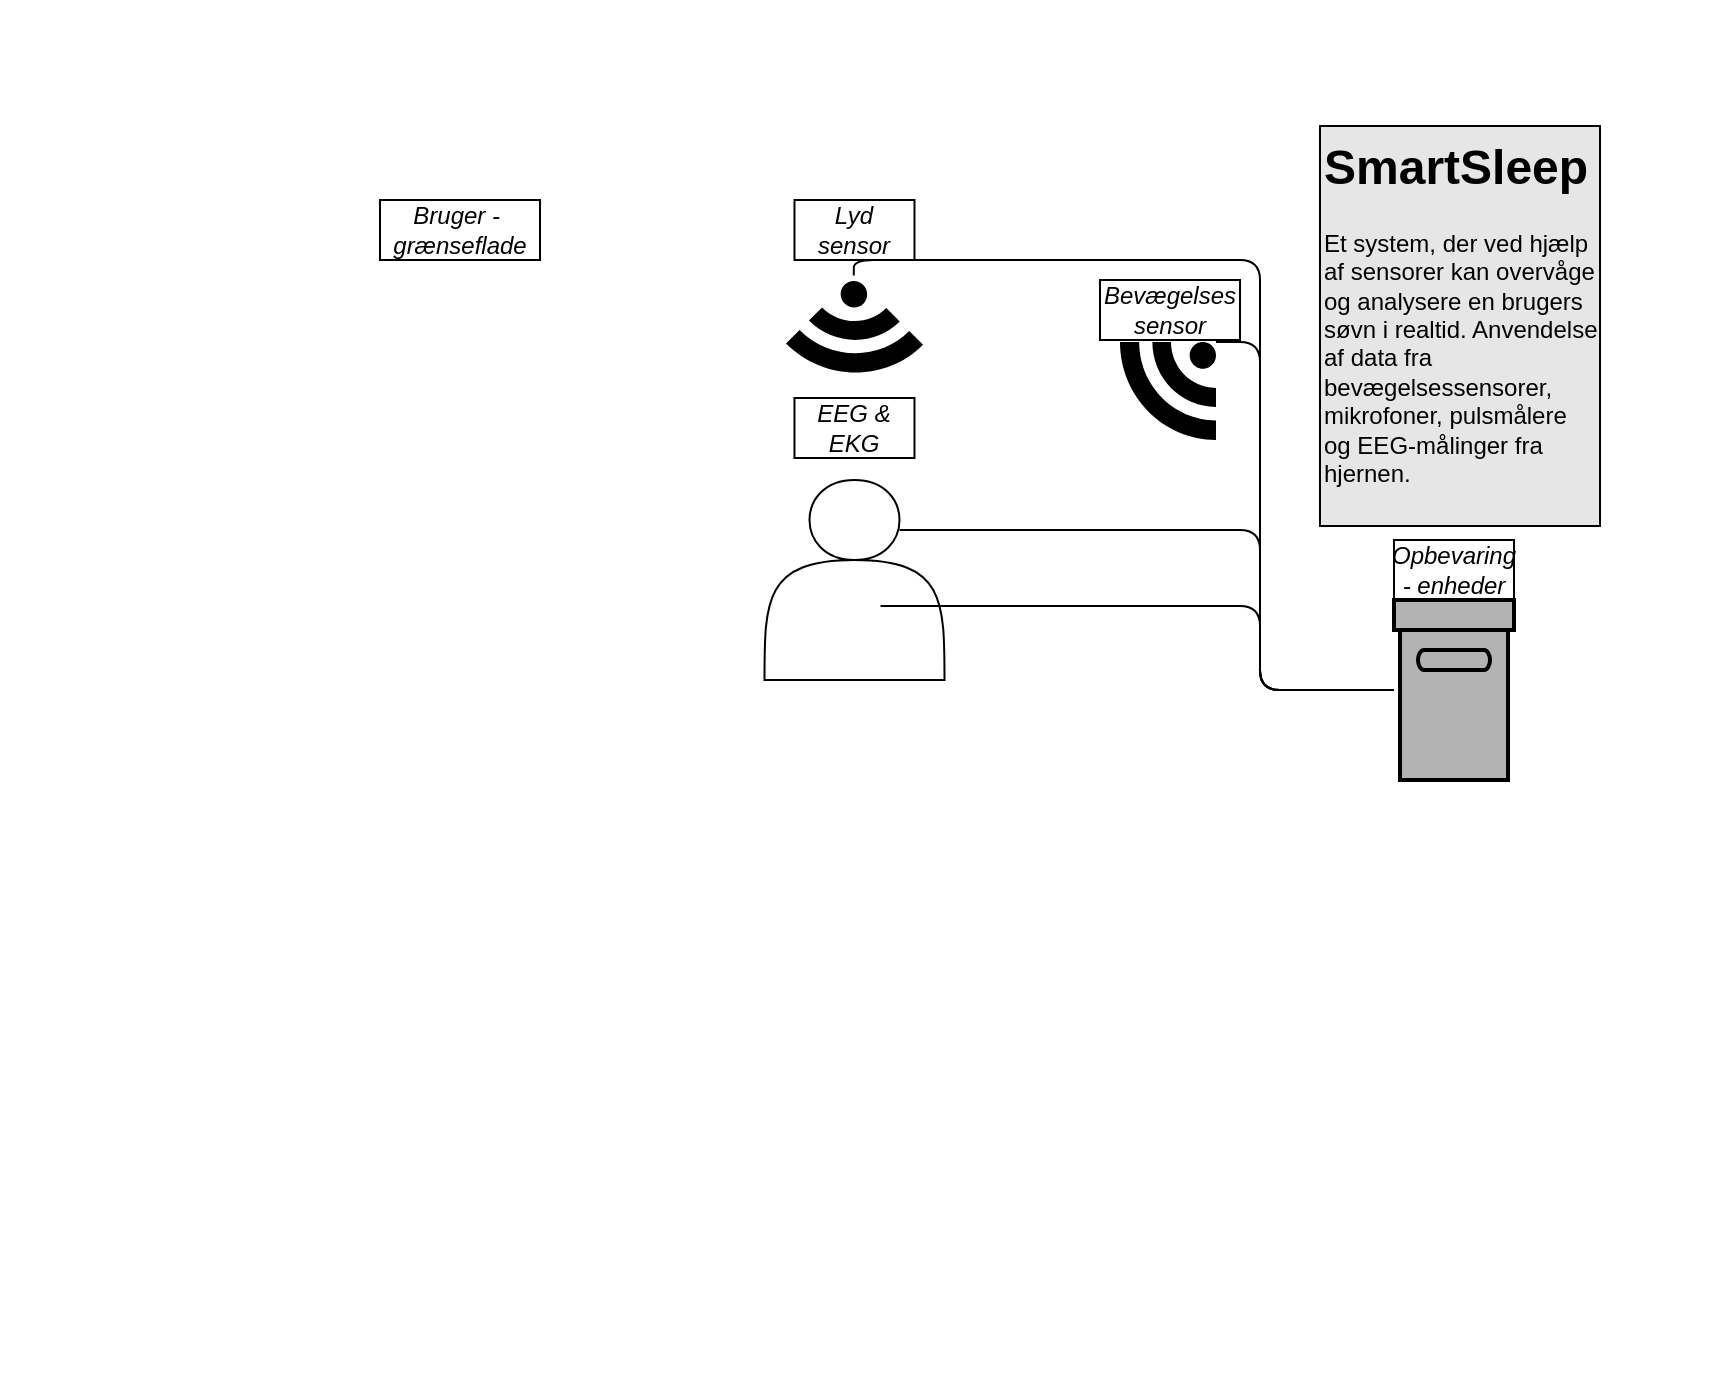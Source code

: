 <mxfile version="24.5.4" type="device">
  <diagram name="Side-1" id="fUeROAYFBgGHXfW5eNNi">
    <mxGraphModel dx="1323" dy="1856" grid="1" gridSize="10" guides="1" tooltips="1" connect="1" arrows="1" fold="1" page="1" pageScale="1" pageWidth="827" pageHeight="1169" math="0" shadow="0">
      <root>
        <mxCell id="0" />
        <mxCell id="1" parent="0" />
        <mxCell id="GqNGVCQcY5wYpQDdXGrC-1" value="" style="shape=image;verticalLabelPosition=bottom;labelBackgroundColor=default;verticalAlign=top;aspect=fixed;imageAspect=0;image=https://sengesnedkeren.dk/wp-content/uploads/bronderslev-120-cover70-camera1.png;" vertex="1" parent="1">
          <mxGeometry x="70" y="-10" width="854.49" height="690" as="geometry" />
        </mxCell>
        <mxCell id="GqNGVCQcY5wYpQDdXGrC-2" value="" style="verticalLabelPosition=bottom;html=1;verticalAlign=top;align=center;strokeColor=none;fillColor=#FFFFFF;shape=mxgraph.azure.tablet;pointerEvents=1;" vertex="1" parent="1">
          <mxGeometry x="230" y="130" width="140" height="80" as="geometry" />
        </mxCell>
        <mxCell id="GqNGVCQcY5wYpQDdXGrC-4" value="" style="shape=image;verticalLabelPosition=bottom;labelBackgroundColor=default;verticalAlign=top;aspect=fixed;imageAspect=0;image=https://www.johnsnowlabs.com/wp-content/uploads/2018/01/sleep-data-2.png;" vertex="1" parent="1">
          <mxGeometry x="238.26" y="137.56" width="123.48" height="64.87" as="geometry" />
        </mxCell>
        <mxCell id="GqNGVCQcY5wYpQDdXGrC-6" value="" style="html=1;verticalLabelPosition=bottom;align=center;labelBackgroundColor=#ffffff;verticalAlign=top;strokeWidth=2;strokeColor=#000000;shadow=0;dashed=0;shape=mxgraph.ios7.icons.box;fillColor=#B3B3B3;" vertex="1" parent="1">
          <mxGeometry x="767" y="290" width="60" height="90" as="geometry" />
        </mxCell>
        <mxCell id="GqNGVCQcY5wYpQDdXGrC-8" value="&lt;i&gt;Opbevaring - enheder&lt;/i&gt;" style="text;html=1;align=center;verticalAlign=middle;whiteSpace=wrap;rounded=0;strokeWidth=1;strokeColor=default;" vertex="1" parent="1">
          <mxGeometry x="767" y="260" width="60" height="30" as="geometry" />
        </mxCell>
        <mxCell id="GqNGVCQcY5wYpQDdXGrC-16" value="" style="shape=mxgraph.signs.tech.rss;html=1;pointerEvents=1;fillColor=#000000;strokeColor=none;verticalLabelPosition=bottom;verticalAlign=top;align=center;rotation=-180;" vertex="1" parent="1">
          <mxGeometry x="630" y="161" width="48" height="49" as="geometry" />
        </mxCell>
        <mxCell id="GqNGVCQcY5wYpQDdXGrC-17" style="edgeStyle=orthogonalEdgeStyle;rounded=1;orthogonalLoop=1;jettySize=auto;html=1;entryX=0;entryY=1;entryDx=0;entryDy=0;entryPerimeter=0;endArrow=none;endFill=0;curved=0;" edge="1" parent="1" source="GqNGVCQcY5wYpQDdXGrC-6" target="GqNGVCQcY5wYpQDdXGrC-16">
          <mxGeometry relative="1" as="geometry">
            <Array as="points">
              <mxPoint x="700" y="335" />
              <mxPoint x="700" y="161" />
            </Array>
          </mxGeometry>
        </mxCell>
        <mxCell id="GqNGVCQcY5wYpQDdXGrC-18" value="" style="shape=actor;whiteSpace=wrap;html=1;" vertex="1" parent="1">
          <mxGeometry x="452.25" y="230" width="90" height="100" as="geometry" />
        </mxCell>
        <mxCell id="GqNGVCQcY5wYpQDdXGrC-19" style="edgeStyle=orthogonalEdgeStyle;rounded=1;orthogonalLoop=1;jettySize=auto;html=1;entryX=1;entryY=0.5;entryDx=0;entryDy=0;endArrow=none;endFill=0;curved=0;" edge="1" parent="1" source="GqNGVCQcY5wYpQDdXGrC-6" target="GqNGVCQcY5wYpQDdXGrC-20">
          <mxGeometry relative="1" as="geometry">
            <Array as="points">
              <mxPoint x="700" y="335" />
              <mxPoint x="700" y="293" />
            </Array>
          </mxGeometry>
        </mxCell>
        <mxCell id="GqNGVCQcY5wYpQDdXGrC-20" value="" style="shape=image;html=1;verticalAlign=top;verticalLabelPosition=bottom;labelBackgroundColor=#ffffff;imageAspect=0;aspect=fixed;image=https://cdn1.iconfinder.com/data/icons/bootstrap-vol-3/16/heart-pulse-128.png" vertex="1" parent="1">
          <mxGeometry x="484.25" y="280" width="26" height="26" as="geometry" />
        </mxCell>
        <mxCell id="GqNGVCQcY5wYpQDdXGrC-21" value="&lt;i&gt;Bevægelses&lt;/i&gt;&lt;div&gt;&lt;i&gt;sensor&lt;/i&gt;&lt;/div&gt;" style="text;html=1;align=center;verticalAlign=middle;whiteSpace=wrap;rounded=0;strokeColor=default;" vertex="1" parent="1">
          <mxGeometry x="620" y="130" width="70" height="30" as="geometry" />
        </mxCell>
        <mxCell id="GqNGVCQcY5wYpQDdXGrC-23" value="" style="shape=mxgraph.signs.tech.rss;html=1;pointerEvents=1;fillColor=#000000;strokeColor=none;verticalLabelPosition=bottom;verticalAlign=top;align=center;rotation=135;" vertex="1" parent="1">
          <mxGeometry x="473.25" y="137.56" width="48" height="49" as="geometry" />
        </mxCell>
        <mxCell id="GqNGVCQcY5wYpQDdXGrC-24" value="&lt;i&gt;Lyd sensor&lt;/i&gt;" style="text;html=1;align=center;verticalAlign=middle;whiteSpace=wrap;rounded=0;strokeColor=default;" vertex="1" parent="1">
          <mxGeometry x="467.24" y="90" width="60" height="30" as="geometry" />
        </mxCell>
        <mxCell id="GqNGVCQcY5wYpQDdXGrC-25" style="edgeStyle=orthogonalEdgeStyle;rounded=1;orthogonalLoop=1;jettySize=auto;html=1;entryX=0;entryY=1;entryDx=0;entryDy=0;entryPerimeter=0;endArrow=none;endFill=0;curved=0;" edge="1" parent="1" source="GqNGVCQcY5wYpQDdXGrC-6" target="GqNGVCQcY5wYpQDdXGrC-23">
          <mxGeometry relative="1" as="geometry">
            <Array as="points">
              <mxPoint x="700" y="335" />
              <mxPoint x="700" y="120" />
              <mxPoint x="497" y="120" />
            </Array>
          </mxGeometry>
        </mxCell>
        <mxCell id="GqNGVCQcY5wYpQDdXGrC-26" style="edgeStyle=orthogonalEdgeStyle;rounded=1;orthogonalLoop=1;jettySize=auto;html=1;entryX=0.75;entryY=0.25;entryDx=0;entryDy=0;entryPerimeter=0;endArrow=none;endFill=0;curved=0;" edge="1" parent="1" source="GqNGVCQcY5wYpQDdXGrC-6" target="GqNGVCQcY5wYpQDdXGrC-18">
          <mxGeometry relative="1" as="geometry">
            <Array as="points">
              <mxPoint x="700" y="335" />
              <mxPoint x="700" y="255" />
            </Array>
          </mxGeometry>
        </mxCell>
        <mxCell id="GqNGVCQcY5wYpQDdXGrC-27" value="" style="shape=image;html=1;verticalAlign=top;verticalLabelPosition=bottom;labelBackgroundColor=#ffffff;imageAspect=0;aspect=fixed;image=https://cdn2.iconfinder.com/data/icons/css-vol-2/24/headset-128.png" vertex="1" parent="1">
          <mxGeometry x="467.24" y="219" width="61" height="61" as="geometry" />
        </mxCell>
        <mxCell id="GqNGVCQcY5wYpQDdXGrC-30" value="&lt;i&gt;Bruger -&amp;nbsp;&lt;/i&gt;&lt;div&gt;&lt;i&gt;grænseflade&lt;/i&gt;&lt;/div&gt;" style="text;html=1;align=center;verticalAlign=middle;whiteSpace=wrap;rounded=0;strokeColor=default;" vertex="1" parent="1">
          <mxGeometry x="260" y="90" width="80" height="30" as="geometry" />
        </mxCell>
        <mxCell id="GqNGVCQcY5wYpQDdXGrC-32" value="&lt;i&gt;EEG &amp;amp; EKG&lt;/i&gt;" style="text;html=1;align=center;verticalAlign=middle;whiteSpace=wrap;rounded=0;strokeColor=default;" vertex="1" parent="1">
          <mxGeometry x="467.24" y="189" width="60" height="30" as="geometry" />
        </mxCell>
        <mxCell id="GqNGVCQcY5wYpQDdXGrC-33" value="&lt;h1 style=&quot;margin-top: 0px;&quot;&gt;SmartSleep&lt;/h1&gt;&lt;p&gt;Et system, der ved hjælp af sensorer kan overvåge og analysere en brugers søvn i realtid. Anvendelse af data fra bevægelsessensorer, mikrofoner, pulsmålere og EEG-målinger fra hjernen.&lt;/p&gt;" style="text;html=1;whiteSpace=wrap;overflow=hidden;rounded=0;fillColor=#E6E6E6;strokeColor=default;" vertex="1" parent="1">
          <mxGeometry x="730" y="53" width="140" height="200" as="geometry" />
        </mxCell>
      </root>
    </mxGraphModel>
  </diagram>
</mxfile>
